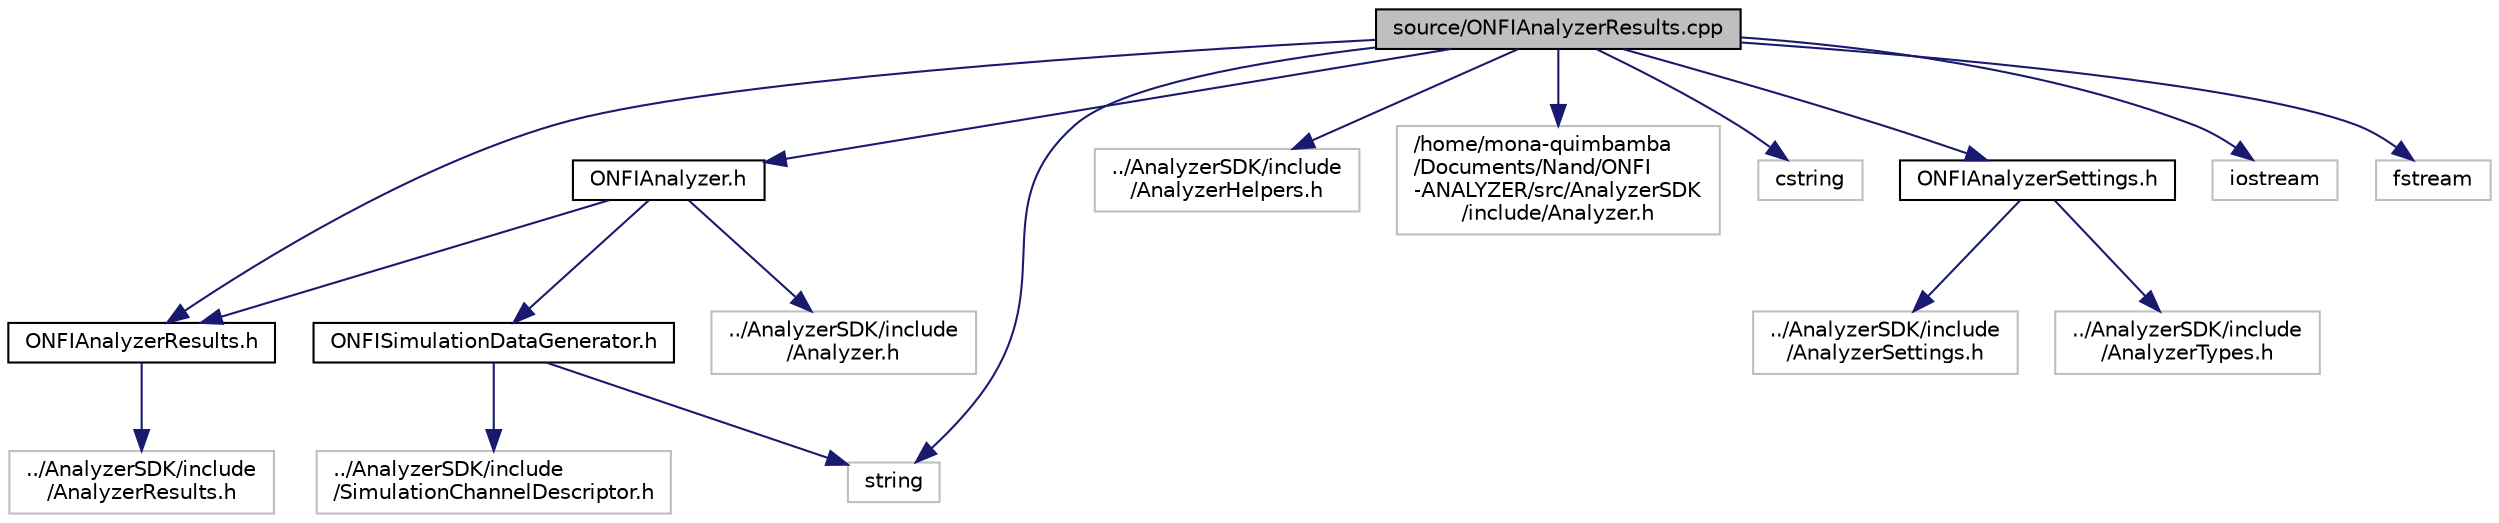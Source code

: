 digraph "source/ONFIAnalyzerResults.cpp"
{
  edge [fontname="Helvetica",fontsize="10",labelfontname="Helvetica",labelfontsize="10"];
  node [fontname="Helvetica",fontsize="10",shape=record];
  Node0 [label="source/ONFIAnalyzerResults.cpp",height=0.2,width=0.4,color="black", fillcolor="grey75", style="filled", fontcolor="black"];
  Node0 -> Node1 [color="midnightblue",fontsize="10",style="solid",fontname="Helvetica"];
  Node1 [label="ONFIAnalyzerResults.h",height=0.2,width=0.4,color="black", fillcolor="white", style="filled",URL="$ONFIAnalyzerResults_8h.html",tooltip="This class translates saved results into text for a variety of uses. Here we&#39;ll start thinking about ..."];
  Node1 -> Node2 [color="midnightblue",fontsize="10",style="solid",fontname="Helvetica"];
  Node2 [label="../AnalyzerSDK/include\l/AnalyzerResults.h",height=0.2,width=0.4,color="grey75", fillcolor="white", style="filled"];
  Node0 -> Node3 [color="midnightblue",fontsize="10",style="solid",fontname="Helvetica"];
  Node3 [label="../AnalyzerSDK/include\l/AnalyzerHelpers.h",height=0.2,width=0.4,color="grey75", fillcolor="white", style="filled"];
  Node0 -> Node4 [color="midnightblue",fontsize="10",style="solid",fontname="Helvetica"];
  Node4 [label="/home/mona-quimbamba\l/Documents/Nand/ONFI\l-ANALYZER/src/AnalyzerSDK\l/include/Analyzer.h",height=0.2,width=0.4,color="grey75", fillcolor="white", style="filled"];
  Node0 -> Node5 [color="midnightblue",fontsize="10",style="solid",fontname="Helvetica"];
  Node5 [label="string",height=0.2,width=0.4,color="grey75", fillcolor="white", style="filled"];
  Node0 -> Node6 [color="midnightblue",fontsize="10",style="solid",fontname="Helvetica"];
  Node6 [label="cstring",height=0.2,width=0.4,color="grey75", fillcolor="white", style="filled"];
  Node0 -> Node7 [color="midnightblue",fontsize="10",style="solid",fontname="Helvetica"];
  Node7 [label="ONFIAnalyzer.h",height=0.2,width=0.4,color="black", fillcolor="white", style="filled",URL="$ONFIAnalyzer_8h.html"];
  Node7 -> Node8 [color="midnightblue",fontsize="10",style="solid",fontname="Helvetica"];
  Node8 [label="../AnalyzerSDK/include\l/Analyzer.h",height=0.2,width=0.4,color="grey75", fillcolor="white", style="filled"];
  Node7 -> Node1 [color="midnightblue",fontsize="10",style="solid",fontname="Helvetica"];
  Node7 -> Node9 [color="midnightblue",fontsize="10",style="solid",fontname="Helvetica"];
  Node9 [label="ONFISimulationDataGenerator.h",height=0.2,width=0.4,color="black", fillcolor="white", style="filled",URL="$ONFISimulationDataGenerator_8h.html",tooltip="this class will generate simulated data that can be later to test the analyzer, or provide an example..."];
  Node9 -> Node10 [color="midnightblue",fontsize="10",style="solid",fontname="Helvetica"];
  Node10 [label="../AnalyzerSDK/include\l/SimulationChannelDescriptor.h",height=0.2,width=0.4,color="grey75", fillcolor="white", style="filled"];
  Node9 -> Node5 [color="midnightblue",fontsize="10",style="solid",fontname="Helvetica"];
  Node0 -> Node11 [color="midnightblue",fontsize="10",style="solid",fontname="Helvetica"];
  Node11 [label="ONFIAnalyzerSettings.h",height=0.2,width=0.4,color="black", fillcolor="white", style="filled",URL="$ONFIAnalyzerSettings_8h.html",tooltip="this fucntion will define the settings our analyzer needs, and create interfaces that’ll allow the L..."];
  Node11 -> Node12 [color="midnightblue",fontsize="10",style="solid",fontname="Helvetica"];
  Node12 [label="../AnalyzerSDK/include\l/AnalyzerSettings.h",height=0.2,width=0.4,color="grey75", fillcolor="white", style="filled"];
  Node11 -> Node13 [color="midnightblue",fontsize="10",style="solid",fontname="Helvetica"];
  Node13 [label="../AnalyzerSDK/include\l/AnalyzerTypes.h",height=0.2,width=0.4,color="grey75", fillcolor="white", style="filled"];
  Node0 -> Node14 [color="midnightblue",fontsize="10",style="solid",fontname="Helvetica"];
  Node14 [label="iostream",height=0.2,width=0.4,color="grey75", fillcolor="white", style="filled"];
  Node0 -> Node15 [color="midnightblue",fontsize="10",style="solid",fontname="Helvetica"];
  Node15 [label="fstream",height=0.2,width=0.4,color="grey75", fillcolor="white", style="filled"];
}

